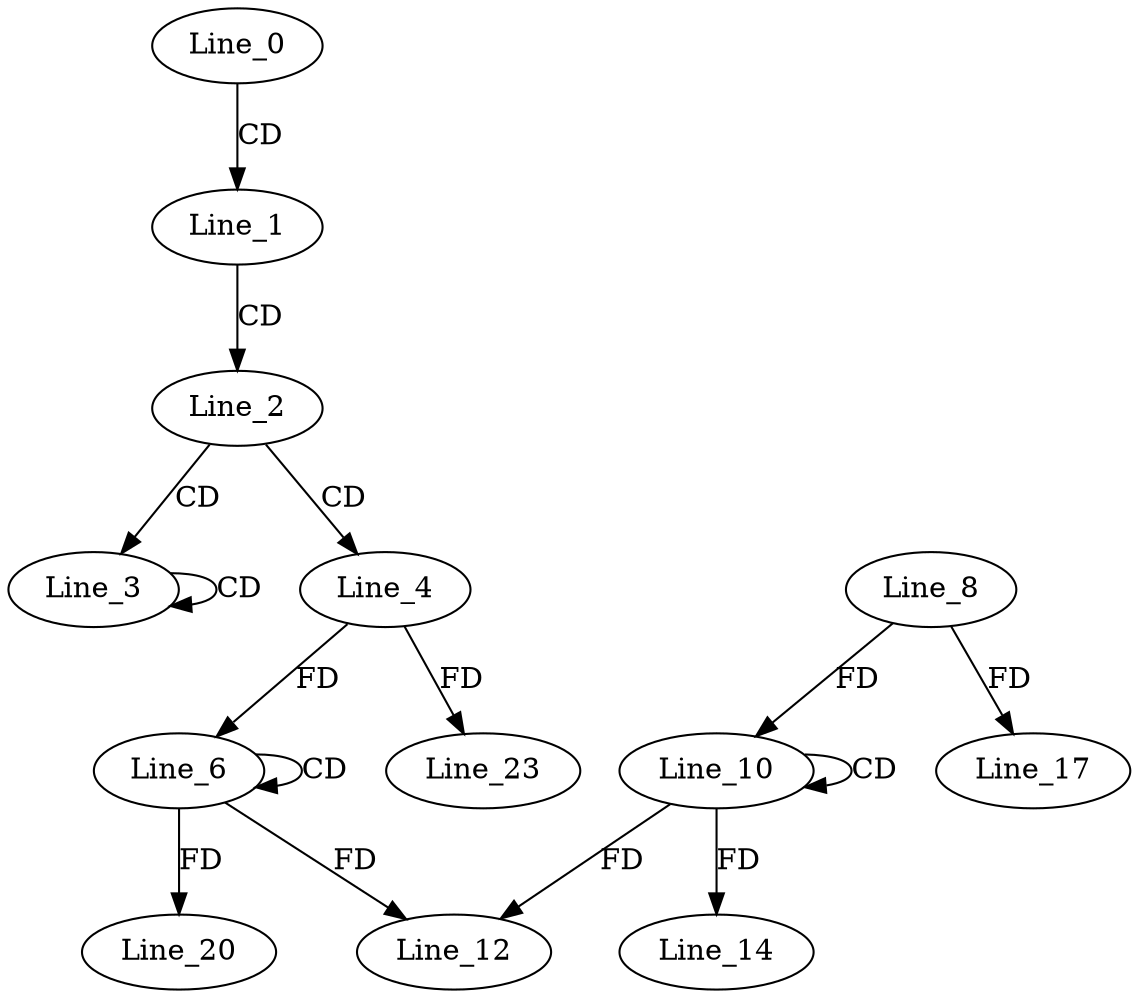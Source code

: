 digraph G {
  Line_0;
  Line_1;
  Line_2;
  Line_3;
  Line_3;
  Line_4;
  Line_6;
  Line_6;
  Line_10;
  Line_10;
  Line_8;
  Line_12;
  Line_12;
  Line_14;
  Line_17;
  Line_20;
  Line_23;
  Line_0 -> Line_1 [ label="CD" ];
  Line_1 -> Line_2 [ label="CD" ];
  Line_2 -> Line_3 [ label="CD" ];
  Line_3 -> Line_3 [ label="CD" ];
  Line_2 -> Line_4 [ label="CD" ];
  Line_6 -> Line_6 [ label="CD" ];
  Line_4 -> Line_6 [ label="FD" ];
  Line_10 -> Line_10 [ label="CD" ];
  Line_8 -> Line_10 [ label="FD" ];
  Line_10 -> Line_12 [ label="FD" ];
  Line_6 -> Line_12 [ label="FD" ];
  Line_10 -> Line_14 [ label="FD" ];
  Line_8 -> Line_17 [ label="FD" ];
  Line_6 -> Line_20 [ label="FD" ];
  Line_4 -> Line_23 [ label="FD" ];
}
